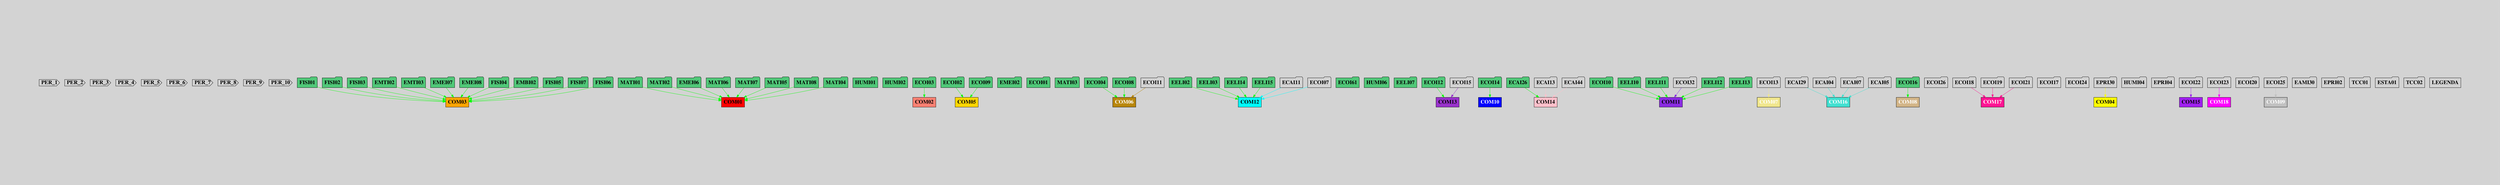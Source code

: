 digraph {
graph [pad="2,4" bgcolor=lightgray]
node [style=filled shape=cds fontsize=20.0 fontname="times bold"]
PER_1 [fillcolor="#d3d3d3" fontcolor="black" pos="0,18!"]
PER_2 [fillcolor="#d3d3d3" fontcolor="black" pos="2,18!"]
PER_3 [fillcolor="#d3d3d3" fontcolor="black" pos="4,18!"]
PER_4 [fillcolor="#d3d3d3" fontcolor="black" pos="6,18!"]
PER_5 [fillcolor="#d3d3d3" fontcolor="black" pos="8,18!"]
PER_6 [fillcolor="#d3d3d3" fontcolor="black" pos="10,18!"]
PER_7 [fillcolor="#d3d3d3" fontcolor="black" pos="12,18!"]
PER_8 [fillcolor="#d3d3d3" fontcolor="black" pos="14,18!"]
PER_9 [fillcolor="#d3d3d3" fontcolor="black" pos="16,18!"]
PER_10 [fillcolor="#d3d3d3" fontcolor="black" pos="18,18!"]
node [style=filled shape=folder fontsize=20.0 fontname="times bold"]
FISI01 [fillcolor="#50c878 "fontcolor="Black"pos="0,0!"]
MATI01 [fillcolor="#50c878 "fontcolor="Black"pos="0,2!"]
MATI02 [fillcolor="#50c878 "fontcolor="Black"pos="0,4!"]
HUMI01 [fillcolor="#50c878 "fontcolor="Black"pos="0,6!"]
HUMI02 [fillcolor="#50c878 "fontcolor="Black"pos="0,8!"]
ECOI03 [fillcolor="#50c878 "fontcolor="Black"pos="0,10!"]
ECOI02 [fillcolor="#50c878 "fontcolor="Black"pos="0,12!"]
EMEI02 [fillcolor="#50c878 "fontcolor="Black"pos="0,14!"]
ECOI01 [fillcolor="#50c878 "fontcolor="Black"pos="0,16!"]
FISI02 [fillcolor="#50c878 "fontcolor="Black"pos="2,0!"]
FISI03 [fillcolor="#50c878 "fontcolor="Black"pos="2,2!"]
EMEI06 [fillcolor="#50c878 "fontcolor="Black"pos="2,4!"]
MATI03 [fillcolor="#50c878 "fontcolor="Black"pos="2,6!"]
ECOI04 [fillcolor="#50c878 "fontcolor="Black"pos="2,8!"]
EMTI02 [fillcolor="#50c878 "fontcolor="Black"pos="2,10!"]
EMTI03 [fillcolor="#50c878 "fontcolor="Black"pos="2,12!"]
EELI02 [fillcolor="#50c878 "fontcolor="Black"pos="2,14!"]
EELI03 [fillcolor="#50c878 "fontcolor="Black"pos="2,16!"]
MATI06 [fillcolor="#50c878 "fontcolor="Black"pos="4,0!"]
MATI07 [fillcolor="#50c878 "fontcolor="Black"pos="4,2!"]
ECOI61 [fillcolor="#50c878 "fontcolor="Black"pos="4,4!"]
HUMI06 [fillcolor="#50c878 "fontcolor="Black"pos="4,6!"]
ECOI08 [fillcolor="#50c878 "fontcolor="Black"pos="4,8!"]
EMEI07 [fillcolor="#50c878 "fontcolor="Black"pos="4,10!"]
EMEI08 [fillcolor="#50c878 "fontcolor="Black"pos="4,12!"]
FISI04 [fillcolor="#50c878 "fontcolor="Black"pos="4,14!"]
EMBI02 [fillcolor="#50c878 "fontcolor="Black"pos="4,16!"]
MATI05 [fillcolor="#50c878 "fontcolor="Black"pos="6,0!"]
MATI08 [fillcolor="#50c878 "fontcolor="Black"pos="6,2!"]
MATI04 [fillcolor="#50c878 "fontcolor="Black"pos="6,4!"]
ECOI09 [fillcolor="#50c878 "fontcolor="Black"pos="6,6!"]
FISI05 [fillcolor="#50c878 "fontcolor="Black"pos="6,8!"]
FISI07 [fillcolor="#50c878 "fontcolor="Black"pos="6,10!"]
EELI07 [fillcolor="#50c878 "fontcolor="Black"pos="6,12!"]
ECOI11 [fillcolor="#d3d3d3 "fontcolor="black"pos="8,0!"]
ECOI12 [fillcolor="#50c878 "fontcolor="Black"pos="8,2!"]
ECOI14 [fillcolor="#50c878 "fontcolor="Black"pos="8,4!"]
ECAI26 [fillcolor="#50c878 "fontcolor="Black"pos="8,6!"]
ECOI10 [fillcolor="#50c878 "fontcolor="Black"pos="8,8!"]
EELI10 [fillcolor="#50c878 "fontcolor="Black"pos="8,10!"]
EELI11 [fillcolor="#50c878 "fontcolor="Black"pos="8,12!"]
FISI06 [fillcolor="#50c878 "fontcolor="Black"pos="8,14!"]
ECOI32 [fillcolor="#d3d3d3 "fontcolor="black"pos="10,0!"]
ECOI13 [fillcolor="#d3d3d3 "fontcolor="black"pos="10,2!"]
EELI14 [fillcolor="#50c878 "fontcolor="Black"pos="10,4!"]
EELI15 [fillcolor="#50c878 "fontcolor="Black"pos="10,6!"]
ECOI15 [fillcolor="#d3d3d3 "fontcolor="black"pos="10,8!"]
ECAI29 [fillcolor="#d3d3d3 "fontcolor="black"pos="10,10!"]
EELI12 [fillcolor="#50c878 "fontcolor="Black"pos="10,12!"]
ECOI16 [fillcolor="#50c878 "fontcolor="Black"pos="10,14!"]
EELI13 [fillcolor="#50c878 "fontcolor="Black"pos="10,16!"]
ECOI26 [fillcolor="#d3d3d3 "fontcolor="black"pos="12,0!"]
ECAI11 [fillcolor="#d3d3d3 "fontcolor="black"pos="12,2!"]
ECAI04 [fillcolor="#d3d3d3 "fontcolor="black"pos="12,4!"]
ECAI13 [fillcolor="#d3d3d3 "fontcolor="black"pos="12,6!"]
ECAI44 [fillcolor="#d3d3d3 "fontcolor="black"pos="12,8!"]
ECOI18 [fillcolor="#d3d3d3 "fontcolor="black"pos="12,10!"]
ECOI19 [fillcolor="#d3d3d3 "fontcolor="black"pos="12,12!"]
ECOI17 [fillcolor="#d3d3d3 "fontcolor="black"pos="12,14!"]
ECOI24 [fillcolor="#d3d3d3 "fontcolor="black"pos="14,0!"]
EPRI30 [fillcolor="#d3d3d3 "fontcolor="black"pos="14,2!"]
ECOI07 [fillcolor="#d3d3d3 "fontcolor="black"pos="14,4!"]
ECAI07 [fillcolor="#d3d3d3 "fontcolor="black"pos="14,6!"]
ECAI05 [fillcolor="#d3d3d3 "fontcolor="black"pos="14,8!"]
ECOI21 [fillcolor="#d3d3d3 "fontcolor="black"pos="14,10!"]
HUMI04 [fillcolor="#d3d3d3 "fontcolor="black"pos="16,0!"]
EPRI04 [fillcolor="#d3d3d3 "fontcolor="black"pos="16,2!"]
ECOI22 [fillcolor="#d3d3d3 "fontcolor="black"pos="16,4!"]
ECOI23 [fillcolor="#d3d3d3 "fontcolor="black"pos="16,6!"]
ECOI20 [fillcolor="#d3d3d3 "fontcolor="black"pos="16,8!"]
ECOI25 [fillcolor="#d3d3d3 "fontcolor="black"pos="16,10!"]
EAMI30 [fillcolor="#d3d3d3 "fontcolor="black"pos="16,12!"]
EPRI02 [fillcolor="#d3d3d3 "fontcolor="black"pos="16,14!"]
TCC01 [fillcolor="#d3d3d3 "fontcolor="black"pos="16,16!"]
ESTA01 [fillcolor="#d3d3d3 "fontcolor="black"pos="18,0!"]
TCC02 [fillcolor="#d3d3d3 "fontcolor="black"pos="18,2!"]
node [style=filled shape=box fontsize=20.0 fontname="times bold"]
COM01 [fillcolor="#ff0000" fontcolor="Black" pos="22,0!"]
COM02 [fillcolor="#fa8072" fontcolor="Black" pos="22,2!"]
COM03 [fillcolor="#ffa500" fontcolor="Black" pos="22,4!"]
COM04 [fillcolor="#ffff00" fontcolor="Black" pos="22,6!"]
COM05 [fillcolor="#ffd700" fontcolor="Black" pos="22,8!"]
COM06 [fillcolor="#b8860b" fontcolor="White" pos="22,10!"]
COM07 [fillcolor="#f0e68c" fontcolor="White" pos="22,12!"]
COM08 [fillcolor="#d2b486" fontcolor="White" pos="22,14!"]
COM09 [fillcolor="#c0c0c0" fontcolor="White" pos="22,16!"]
COM10 [fillcolor="#0000ff" fontcolor="White" pos="24,0!"]
COM11 [fillcolor="#8a2be2" fontcolor="Black" pos="24,2!"]
COM12 [fillcolor="#00ffff" fontcolor="Black" pos="24,4!"]
COM13 [fillcolor="#9932cc" fontcolor="Black" pos="24,6!"]
COM14 [fillcolor="#ffc0cb" fontcolor="Black" pos="24,8!"]
COM15 [fillcolor="#a020f0" fontcolor="Black" pos="24,10!"]
COM16 [fillcolor="#40e0d0" fontcolor="White" pos="24,12!"]
COM17 [fillcolor="#ff1493" fontcolor="White" pos="24,14!"]
COM18 [fillcolor="#ff00ff" fontcolor="White" pos="24,16!"]
node [style=filled shape=box fontsize=20.0 fontname="times bold"]
LEGENDA [fillcolor="#d3d3d3" fontcolor="black" pos="22,18!"]
 edge [style="", weight=10,color=Green, len=.4]
FISI01 -> COM03
 edge [style="", weight=10,color=Green, len=.4]
MATI01 -> COM01
 edge [style="", weight=10,color=Green, len=.4]
MATI02 -> COM01
 edge [style="", weight=10,color=Green, len=.4]
ECOI03 -> COM02
 edge [style="", weight=10,color=Green, len=.4]
ECOI02 -> COM05
 edge [style="", weight=10,color=Green, len=.4]
FISI02 -> COM03
 edge [style="", weight=10,color=Green, len=.4]
FISI03 -> COM03
 edge [style="", weight=10,color=Green, len=.4]
EMEI06 -> COM01
 edge [style="", weight=10,color=Green, len=.4]
ECOI04 -> COM06
 edge [style="", weight=10,color=Green, len=.4]
EMTI02 -> COM03
 edge [style="", weight=10,color=Green, len=.4]
EMTI03 -> COM03
 edge [style="", weight=10,color=Green, len=.4]
EELI02 -> COM12
 edge [style="", weight=10,color=Green, len=.4]
EELI03 -> COM12
 edge [style="", weight=10,color=Green, len=.4]
MATI06 -> COM01
 edge [style="", weight=10,color=Green, len=.4]
MATI07 -> COM01
 edge [style="", weight=10,color=Green, len=.4]
ECOI08 -> COM06
 edge [style="", weight=10,color=Green, len=.4]
EMEI07 -> COM03
 edge [style="", weight=10,color=Green, len=.4]
EMEI08 -> COM03
 edge [style="", weight=10,color=Green, len=.4]
FISI04 -> COM03
 edge [style="", weight=10,color=Green, len=.4]
EMBI02 -> COM03
 edge [style="", weight=10,color=Green, len=.4]
MATI05 -> COM01
 edge [style="", weight=10,color=Green, len=.4]
MATI08 -> COM01
 edge [style="", weight=10,color=Green, len=.4]
MATI04 -> COM01
 edge [style="", weight=10,color=Green, len=.4]
ECOI09 -> COM05
 edge [style="", weight=10,color=Green, len=.4]
FISI05 -> COM03
 edge [style="", weight=10,color=Green, len=.4]
FISI07 -> COM03
 edge [style="", weight=10,color=darkgoldenrod, len=.4]
ECOI11 -> COM06
 edge [style="", weight=10,color=Green, len=.4]
ECOI12 -> COM13
 edge [style="", weight=10,color=Green, len=.4]
ECOI14 -> COM10
 edge [style="", weight=10,color=Green, len=.4]
ECAI26 -> COM14
 edge [style="", weight=10,color=Green, len=.4]
ECOI10 -> COM11
 edge [style="", weight=10,color=Green, len=.4]
EELI10 -> COM11
 edge [style="", weight=10,color=Green, len=.4]
EELI11 -> COM11
 edge [style="", weight=10,color=Green, len=.4]
FISI06 -> COM03
 edge [style="", weight=10,color=blueviolet, len=.4]
ECOI32 -> COM11
 edge [style="", weight=10,color=khaki, len=.4]
ECOI13 -> COM07
 edge [style="", weight=10,color=Green, len=.4]
EELI14 -> COM12
 edge [style="", weight=10,color=Green, len=.4]
EELI15 -> COM12
 edge [style="", weight=10,color=darkorchid, len=.4]
ECOI15 -> COM13
 edge [style="", weight=10,color=turquoise, len=.4]
ECAI29 -> COM16
 edge [style="", weight=10,color=Green, len=.4]
EELI12 -> COM11
 edge [style="", weight=10,color=Green, len=.4]
ECOI16 -> COM08
 edge [style="", weight=10,color=Green, len=.4]
EELI13 -> COM11
 edge [style="", weight=10,color=cyan, len=.4]
ECAI11 -> COM12
 edge [style="", weight=10,color=turquoise, len=.4]
ECAI04 -> COM16
 edge [style="", weight=10,color=pink, len=.4]
ECAI13 -> COM14
 edge [style="", weight=10,color=pink, len=.4]
ECAI44 -> COM14
 edge [style="", weight=10,color=deeppink, len=.4]
ECOI18 -> COM17
 edge [style="", weight=10,color=deeppink, len=.4]
ECOI19 -> COM17
 edge [style="", weight=10,color=yellow, len=.4]
EPRI30 -> COM04
 edge [style="", weight=10,color=cyan, len=.4]
ECOI07 -> COM12
 edge [style="", weight=10,color=turquoise, len=.4]
ECAI07 -> COM16
 edge [style="", weight=10,color=turquoise, len=.4]
ECAI05 -> COM16
 edge [style="", weight=10,color=deeppink, len=.4]
ECOI21 -> COM17
 edge [style="", weight=10,color=purple, len=.4]
ECOI22 -> COM15
 edge [style="", weight=10,color=magenta, len=.4]
ECOI23 -> COM18
 edge [style="", weight=10,color=grey, len=.4]
ECOI25 -> COM09
}
